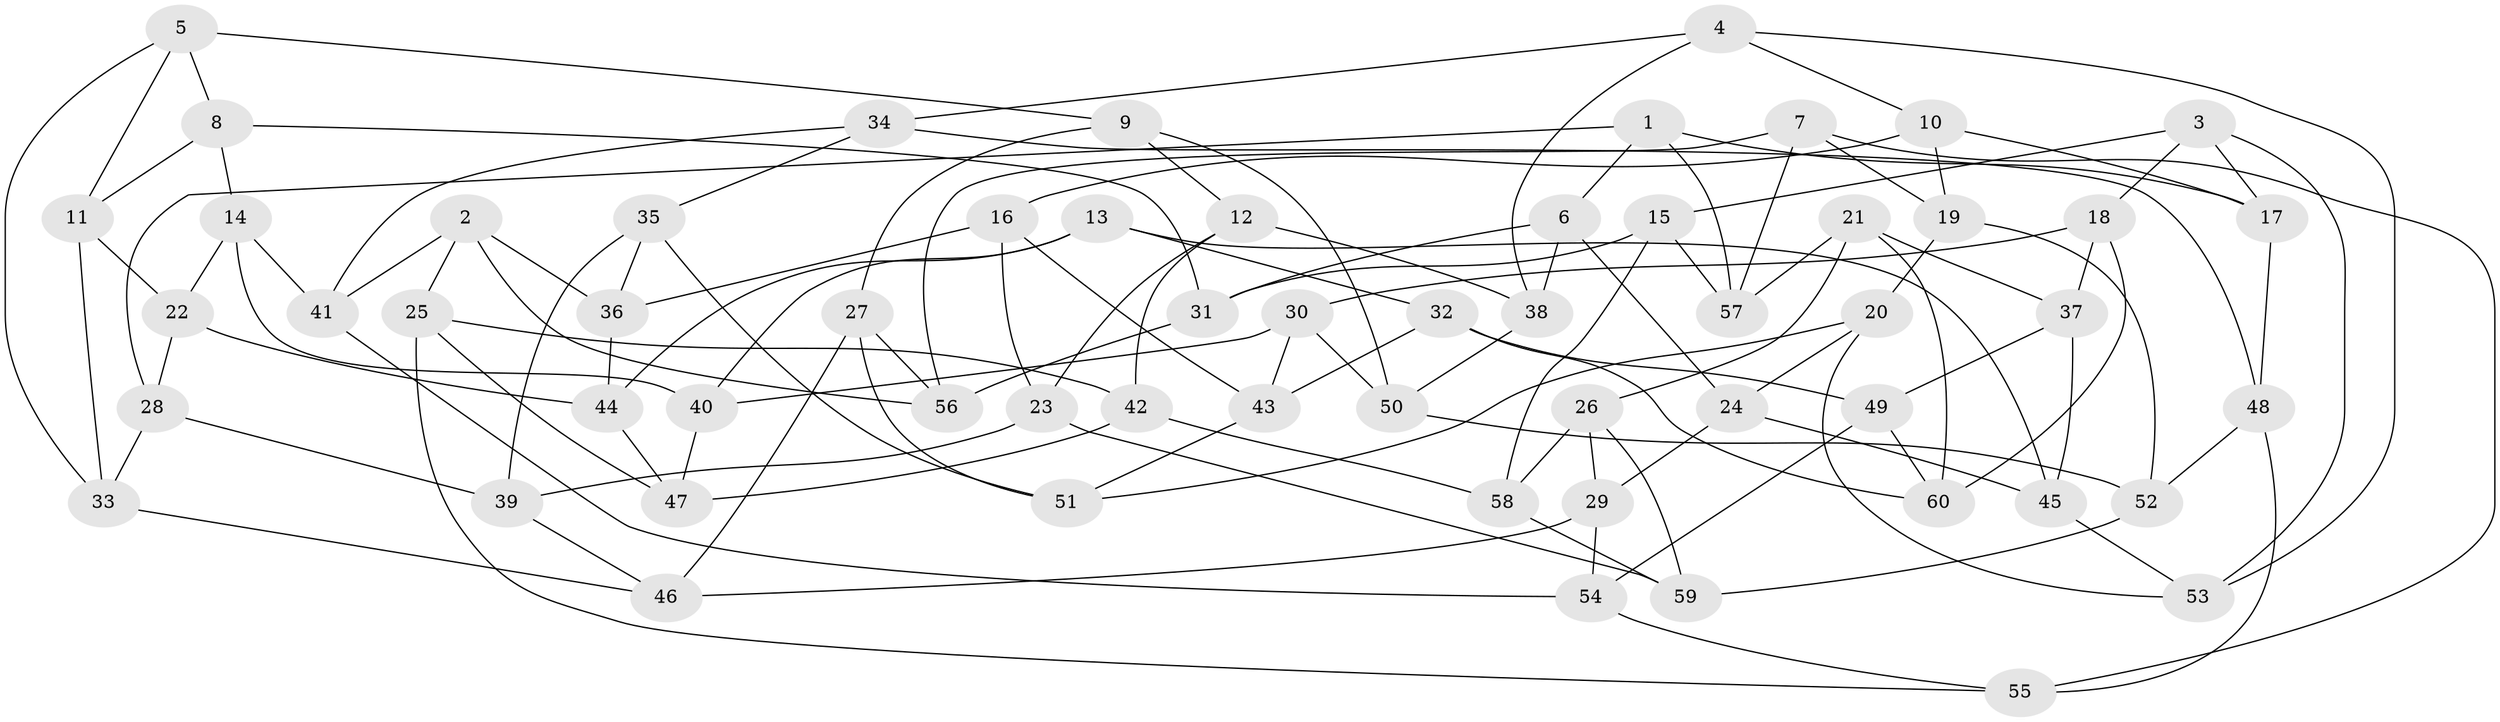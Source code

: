 // Generated by graph-tools (version 1.1) at 2025/38/03/09/25 02:38:03]
// undirected, 60 vertices, 120 edges
graph export_dot {
graph [start="1"]
  node [color=gray90,style=filled];
  1;
  2;
  3;
  4;
  5;
  6;
  7;
  8;
  9;
  10;
  11;
  12;
  13;
  14;
  15;
  16;
  17;
  18;
  19;
  20;
  21;
  22;
  23;
  24;
  25;
  26;
  27;
  28;
  29;
  30;
  31;
  32;
  33;
  34;
  35;
  36;
  37;
  38;
  39;
  40;
  41;
  42;
  43;
  44;
  45;
  46;
  47;
  48;
  49;
  50;
  51;
  52;
  53;
  54;
  55;
  56;
  57;
  58;
  59;
  60;
  1 -- 57;
  1 -- 28;
  1 -- 6;
  1 -- 17;
  2 -- 41;
  2 -- 36;
  2 -- 25;
  2 -- 56;
  3 -- 18;
  3 -- 17;
  3 -- 15;
  3 -- 53;
  4 -- 38;
  4 -- 10;
  4 -- 34;
  4 -- 53;
  5 -- 33;
  5 -- 9;
  5 -- 11;
  5 -- 8;
  6 -- 38;
  6 -- 31;
  6 -- 24;
  7 -- 19;
  7 -- 56;
  7 -- 55;
  7 -- 57;
  8 -- 31;
  8 -- 14;
  8 -- 11;
  9 -- 50;
  9 -- 27;
  9 -- 12;
  10 -- 17;
  10 -- 16;
  10 -- 19;
  11 -- 33;
  11 -- 22;
  12 -- 38;
  12 -- 42;
  12 -- 23;
  13 -- 45;
  13 -- 32;
  13 -- 40;
  13 -- 44;
  14 -- 22;
  14 -- 40;
  14 -- 41;
  15 -- 31;
  15 -- 58;
  15 -- 57;
  16 -- 23;
  16 -- 43;
  16 -- 36;
  17 -- 48;
  18 -- 30;
  18 -- 60;
  18 -- 37;
  19 -- 20;
  19 -- 52;
  20 -- 51;
  20 -- 24;
  20 -- 53;
  21 -- 26;
  21 -- 37;
  21 -- 57;
  21 -- 60;
  22 -- 44;
  22 -- 28;
  23 -- 39;
  23 -- 59;
  24 -- 45;
  24 -- 29;
  25 -- 42;
  25 -- 55;
  25 -- 47;
  26 -- 59;
  26 -- 58;
  26 -- 29;
  27 -- 46;
  27 -- 56;
  27 -- 51;
  28 -- 33;
  28 -- 39;
  29 -- 54;
  29 -- 46;
  30 -- 40;
  30 -- 50;
  30 -- 43;
  31 -- 56;
  32 -- 43;
  32 -- 49;
  32 -- 60;
  33 -- 46;
  34 -- 35;
  34 -- 48;
  34 -- 41;
  35 -- 36;
  35 -- 39;
  35 -- 51;
  36 -- 44;
  37 -- 45;
  37 -- 49;
  38 -- 50;
  39 -- 46;
  40 -- 47;
  41 -- 54;
  42 -- 47;
  42 -- 58;
  43 -- 51;
  44 -- 47;
  45 -- 53;
  48 -- 55;
  48 -- 52;
  49 -- 60;
  49 -- 54;
  50 -- 52;
  52 -- 59;
  54 -- 55;
  58 -- 59;
}
